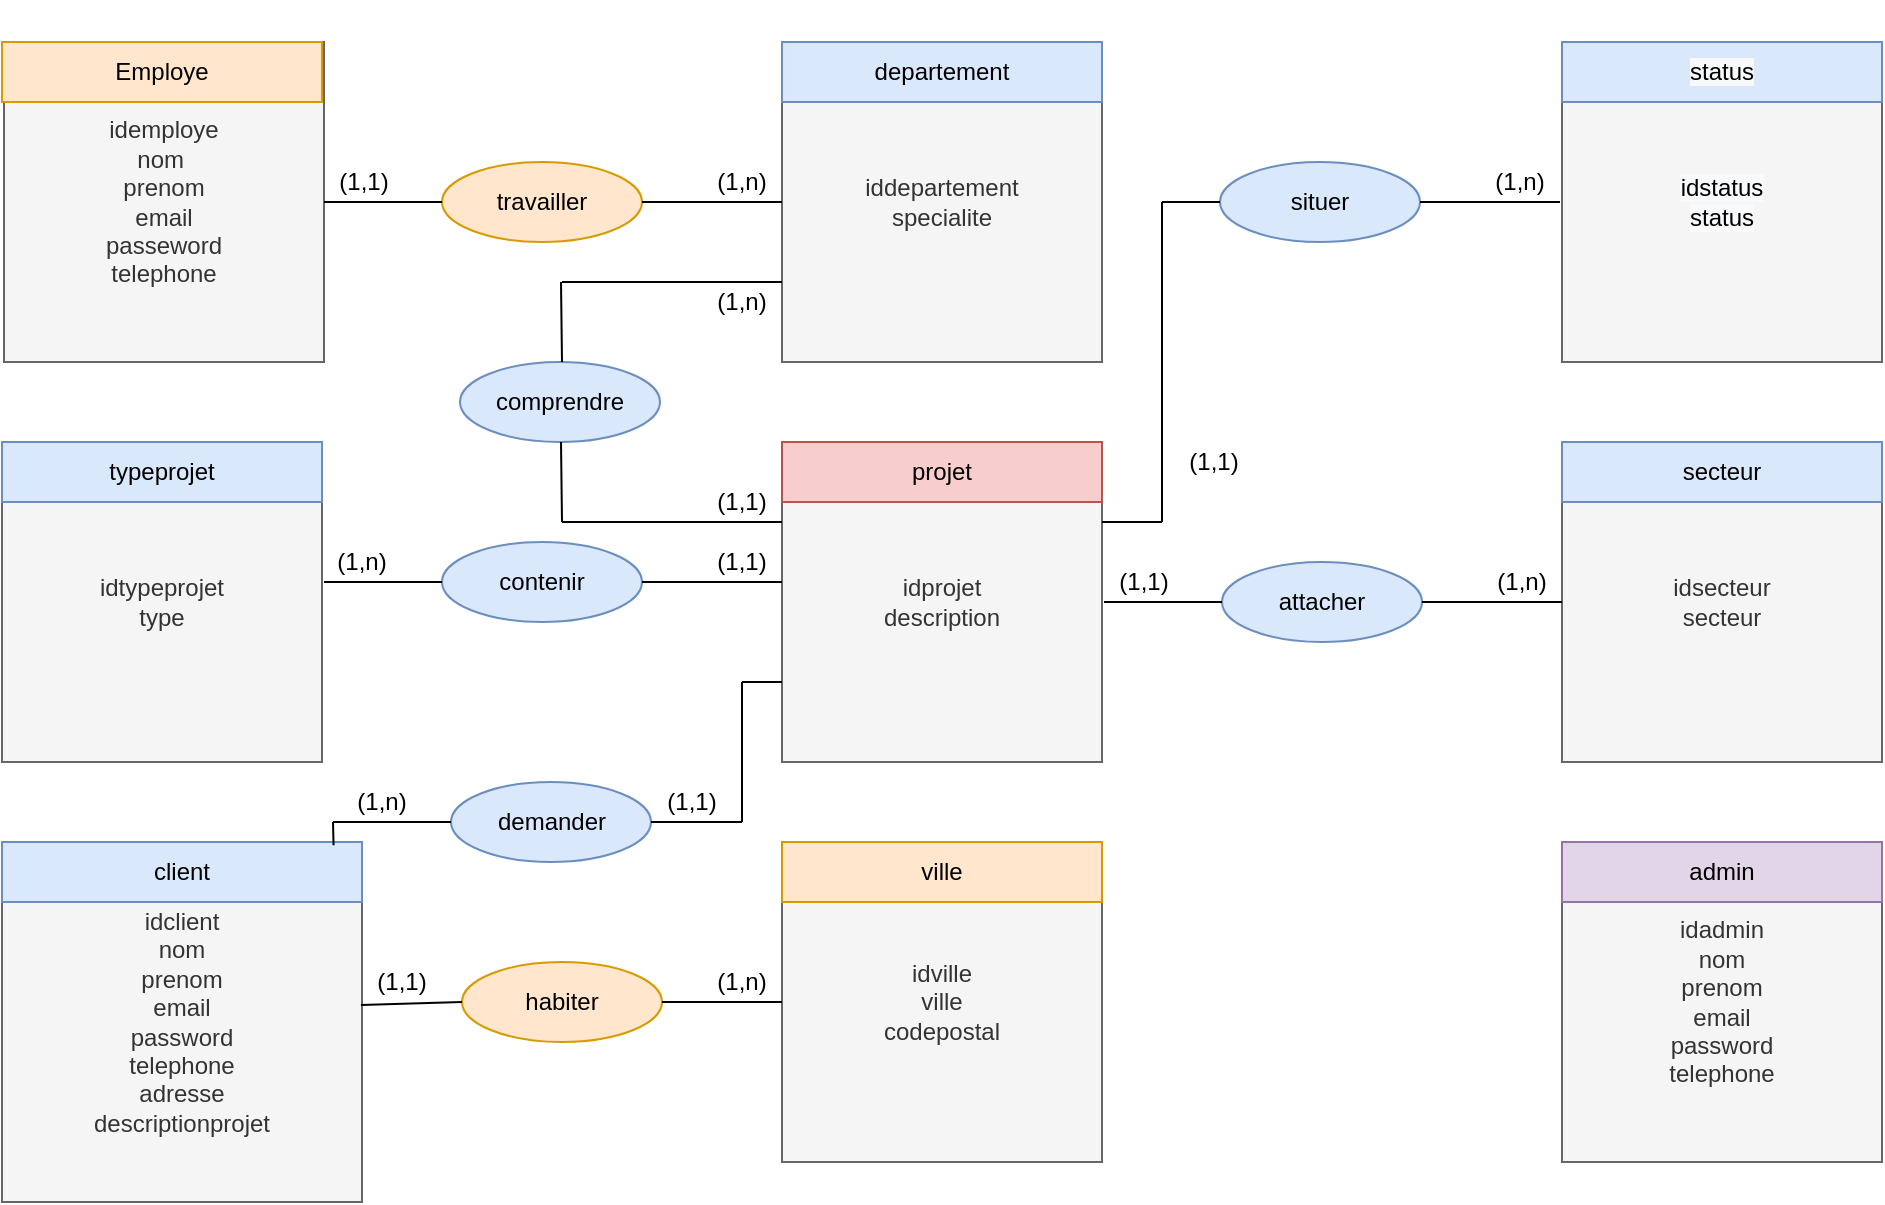 <mxfile version="14.9.6" type="device"><diagram id="pcv7nYDOFSGfK1htgi1R" name="Page-1"><mxGraphModel dx="1851" dy="1761" grid="1" gridSize="10" guides="1" tooltips="1" connect="1" arrows="1" fold="1" page="1" pageScale="1" pageWidth="827" pageHeight="1169" math="0" shadow="0"><root><mxCell id="0"/><mxCell id="1" parent="0"/><mxCell id="qFN-Qf2NXcsiCU8NGnBR-8" value="idemploye&lt;br&gt;nom&amp;nbsp;&lt;br&gt;prenom&lt;br&gt;email&lt;br&gt;passeword&lt;br&gt;telephone" style="whiteSpace=wrap;html=1;aspect=fixed;fillColor=#f5f5f5;strokeColor=#666666;fontColor=#333333;" parent="1" vertex="1"><mxGeometry x="-39" width="160" height="160" as="geometry"/></mxCell><mxCell id="qFN-Qf2NXcsiCU8NGnBR-9" value="Employe" style="rounded=0;whiteSpace=wrap;html=1;fillColor=#ffe6cc;strokeColor=#d79b00;" parent="1" vertex="1"><mxGeometry x="-40" width="160" height="30" as="geometry"/></mxCell><mxCell id="qFN-Qf2NXcsiCU8NGnBR-12" value="iddepartement&lt;br&gt;specialite" style="whiteSpace=wrap;html=1;aspect=fixed;fillColor=#f5f5f5;strokeColor=#666666;fontColor=#333333;" parent="1" vertex="1"><mxGeometry x="350" width="160" height="160" as="geometry"/></mxCell><mxCell id="qFN-Qf2NXcsiCU8NGnBR-13" value="departement" style="rounded=0;whiteSpace=wrap;html=1;fillColor=#dae8fc;strokeColor=#6c8ebf;" parent="1" vertex="1"><mxGeometry x="350" width="160" height="30" as="geometry"/></mxCell><mxCell id="qFN-Qf2NXcsiCU8NGnBR-14" value="idville&lt;br&gt;ville&lt;br&gt;codepostal" style="whiteSpace=wrap;html=1;aspect=fixed;fillColor=#f5f5f5;strokeColor=#666666;fontColor=#333333;" parent="1" vertex="1"><mxGeometry x="350" y="400" width="160" height="160" as="geometry"/></mxCell><mxCell id="qFN-Qf2NXcsiCU8NGnBR-15" value="ville" style="rounded=0;whiteSpace=wrap;html=1;fillColor=#ffe6cc;strokeColor=#d79b00;" parent="1" vertex="1"><mxGeometry x="350" y="400" width="160" height="30" as="geometry"/></mxCell><mxCell id="qFN-Qf2NXcsiCU8NGnBR-18" value="idprojet&lt;br&gt;description" style="whiteSpace=wrap;html=1;aspect=fixed;fillColor=#f5f5f5;strokeColor=#666666;fontColor=#333333;" parent="1" vertex="1"><mxGeometry x="350" y="200" width="160" height="160" as="geometry"/></mxCell><mxCell id="qFN-Qf2NXcsiCU8NGnBR-19" value="projet" style="rounded=0;whiteSpace=wrap;html=1;fillColor=#f8cecc;strokeColor=#b85450;" parent="1" vertex="1"><mxGeometry x="350" y="200" width="160" height="30" as="geometry"/></mxCell><mxCell id="qFN-Qf2NXcsiCU8NGnBR-20" value="idtypeprojet&lt;br&gt;type" style="whiteSpace=wrap;html=1;aspect=fixed;fillColor=#f5f5f5;strokeColor=#666666;fontColor=#333333;" parent="1" vertex="1"><mxGeometry x="-40" y="200" width="160" height="160" as="geometry"/></mxCell><mxCell id="qFN-Qf2NXcsiCU8NGnBR-21" value="typeprojet" style="rounded=0;whiteSpace=wrap;html=1;fillColor=#dae8fc;strokeColor=#6c8ebf;" parent="1" vertex="1"><mxGeometry x="-40" y="200" width="160" height="30" as="geometry"/></mxCell><mxCell id="qFN-Qf2NXcsiCU8NGnBR-22" value="idsecteur&lt;br&gt;secteur" style="whiteSpace=wrap;html=1;aspect=fixed;fillColor=#f5f5f5;strokeColor=#666666;fontColor=#333333;" parent="1" vertex="1"><mxGeometry x="740" y="200" width="160" height="160" as="geometry"/></mxCell><mxCell id="qFN-Qf2NXcsiCU8NGnBR-23" value="secteur" style="rounded=0;whiteSpace=wrap;html=1;fillColor=#dae8fc;strokeColor=#6c8ebf;" parent="1" vertex="1"><mxGeometry x="740" y="200" width="160" height="30" as="geometry"/></mxCell><mxCell id="qFN-Qf2NXcsiCU8NGnBR-26" value="idclient&lt;br&gt;nom&lt;br&gt;prenom&lt;br&gt;email&lt;br&gt;password&lt;br&gt;telephone&lt;br&gt;adresse&lt;br&gt;descriptionprojet&lt;br&gt;" style="whiteSpace=wrap;html=1;aspect=fixed;fillColor=#f5f5f5;strokeColor=#666666;fontColor=#333333;" parent="1" vertex="1"><mxGeometry x="-40" y="400" width="180" height="180" as="geometry"/></mxCell><mxCell id="qFN-Qf2NXcsiCU8NGnBR-27" value="client" style="rounded=0;whiteSpace=wrap;html=1;fillColor=#dae8fc;strokeColor=#6c8ebf;" parent="1" vertex="1"><mxGeometry x="-40" y="400" width="180" height="30" as="geometry"/></mxCell><mxCell id="qFN-Qf2NXcsiCU8NGnBR-29" value="&#10;&#10;&lt;span style=&quot;color: rgb(0, 0, 0); font-family: helvetica; font-size: 12px; font-style: normal; font-weight: 400; letter-spacing: normal; text-align: center; text-indent: 0px; text-transform: none; word-spacing: 0px; background-color: rgb(248, 249, 250); display: inline; float: none;&quot;&gt;idstatus&lt;/span&gt;&lt;br style=&quot;color: rgb(0, 0, 0); font-family: helvetica; font-size: 12px; font-style: normal; font-weight: 400; letter-spacing: normal; text-align: center; text-indent: 0px; text-transform: none; word-spacing: 0px; background-color: rgb(248, 249, 250);&quot;&gt;&lt;span style=&quot;color: rgb(0, 0, 0); font-family: helvetica; font-size: 12px; font-style: normal; font-weight: 400; letter-spacing: normal; text-align: center; text-indent: 0px; text-transform: none; word-spacing: 0px; background-color: rgb(248, 249, 250); display: inline; float: none;&quot;&gt;status&lt;/span&gt;&#10;&#10;" style="whiteSpace=wrap;html=1;aspect=fixed;fillColor=#f5f5f5;strokeColor=#666666;fontColor=#333333;" parent="1" vertex="1"><mxGeometry x="740" width="160" height="160" as="geometry"/></mxCell><mxCell id="qFN-Qf2NXcsiCU8NGnBR-30" value="&#10;&#10;&lt;span style=&quot;color: rgb(0, 0, 0); font-family: helvetica; font-size: 12px; font-style: normal; font-weight: 400; letter-spacing: normal; text-align: center; text-indent: 0px; text-transform: none; word-spacing: 0px; background-color: rgb(248, 249, 250); display: inline; float: none;&quot;&gt;status&lt;/span&gt;&#10;&#10;" style="rounded=0;whiteSpace=wrap;html=1;fillColor=#dae8fc;strokeColor=#6c8ebf;" parent="1" vertex="1"><mxGeometry x="740" width="160" height="30" as="geometry"/></mxCell><mxCell id="qFN-Qf2NXcsiCU8NGnBR-33" value="idadmin&lt;br&gt;nom&lt;br&gt;prenom&lt;br&gt;email&lt;br&gt;password&lt;br&gt;telephone" style="whiteSpace=wrap;html=1;aspect=fixed;fillColor=#f5f5f5;strokeColor=#666666;fontColor=#333333;" parent="1" vertex="1"><mxGeometry x="740" y="400" width="160" height="160" as="geometry"/></mxCell><mxCell id="qFN-Qf2NXcsiCU8NGnBR-34" value="admin" style="rounded=0;whiteSpace=wrap;html=1;fillColor=#e1d5e7;strokeColor=#9673a6;" parent="1" vertex="1"><mxGeometry x="740" y="400" width="160" height="30" as="geometry"/></mxCell><mxCell id="qFN-Qf2NXcsiCU8NGnBR-37" value="travailler" style="ellipse;whiteSpace=wrap;html=1;fillColor=#ffe6cc;strokeColor=#d79b00;" parent="1" vertex="1"><mxGeometry x="180" y="60" width="100" height="40" as="geometry"/></mxCell><mxCell id="qFN-Qf2NXcsiCU8NGnBR-38" value="" style="endArrow=none;html=1;entryX=1;entryY=0.5;entryDx=0;entryDy=0;exitX=0;exitY=0.5;exitDx=0;exitDy=0;" parent="1" source="qFN-Qf2NXcsiCU8NGnBR-12" target="qFN-Qf2NXcsiCU8NGnBR-37" edge="1"><mxGeometry width="50" height="50" relative="1" as="geometry"><mxPoint x="410" y="310" as="sourcePoint"/><mxPoint x="460" y="260" as="targetPoint"/></mxGeometry></mxCell><mxCell id="qFN-Qf2NXcsiCU8NGnBR-39" value="" style="endArrow=none;html=1;entryX=1;entryY=0.5;entryDx=0;entryDy=0;exitX=0;exitY=0.5;exitDx=0;exitDy=0;" parent="1" source="qFN-Qf2NXcsiCU8NGnBR-37" target="qFN-Qf2NXcsiCU8NGnBR-8" edge="1"><mxGeometry width="50" height="50" relative="1" as="geometry"><mxPoint x="360" y="90" as="sourcePoint"/><mxPoint x="280" y="90" as="targetPoint"/></mxGeometry></mxCell><mxCell id="qFN-Qf2NXcsiCU8NGnBR-40" value="(1,1)" style="text;html=1;strokeColor=none;fillColor=none;align=center;verticalAlign=middle;whiteSpace=wrap;rounded=0;" parent="1" vertex="1"><mxGeometry x="121" y="60" width="40" height="20" as="geometry"/></mxCell><mxCell id="qFN-Qf2NXcsiCU8NGnBR-41" value="(1,n)" style="text;html=1;strokeColor=none;fillColor=none;align=center;verticalAlign=middle;whiteSpace=wrap;rounded=0;" parent="1" vertex="1"><mxGeometry x="310" y="60" width="40" height="20" as="geometry"/></mxCell><mxCell id="qFN-Qf2NXcsiCU8NGnBR-44" value="situer" style="ellipse;whiteSpace=wrap;html=1;fillColor=#dae8fc;strokeColor=#6c8ebf;" parent="1" vertex="1"><mxGeometry x="569" y="60" width="100" height="40" as="geometry"/></mxCell><mxCell id="qFN-Qf2NXcsiCU8NGnBR-45" value="" style="endArrow=none;html=1;entryX=1;entryY=0.5;entryDx=0;entryDy=0;exitX=0;exitY=0.5;exitDx=0;exitDy=0;" parent="1" target="qFN-Qf2NXcsiCU8NGnBR-44" edge="1"><mxGeometry width="50" height="50" relative="1" as="geometry"><mxPoint x="739" y="80" as="sourcePoint"/><mxPoint x="849" y="260" as="targetPoint"/></mxGeometry></mxCell><mxCell id="qFN-Qf2NXcsiCU8NGnBR-46" value="" style="endArrow=none;html=1;exitX=0;exitY=0.5;exitDx=0;exitDy=0;" parent="1" source="qFN-Qf2NXcsiCU8NGnBR-44" edge="1"><mxGeometry width="50" height="50" relative="1" as="geometry"><mxPoint x="749" y="90" as="sourcePoint"/><mxPoint x="540" y="80" as="targetPoint"/></mxGeometry></mxCell><mxCell id="qFN-Qf2NXcsiCU8NGnBR-48" value="(1,n)" style="text;html=1;strokeColor=none;fillColor=none;align=center;verticalAlign=middle;whiteSpace=wrap;rounded=0;" parent="1" vertex="1"><mxGeometry x="699" y="60" width="40" height="20" as="geometry"/></mxCell><mxCell id="qFN-Qf2NXcsiCU8NGnBR-49" value="attacher" style="ellipse;whiteSpace=wrap;html=1;fillColor=#dae8fc;strokeColor=#6c8ebf;" parent="1" vertex="1"><mxGeometry x="570" y="260" width="100" height="40" as="geometry"/></mxCell><mxCell id="qFN-Qf2NXcsiCU8NGnBR-50" value="" style="endArrow=none;html=1;entryX=1;entryY=0.5;entryDx=0;entryDy=0;exitX=0;exitY=0.5;exitDx=0;exitDy=0;" parent="1" target="qFN-Qf2NXcsiCU8NGnBR-49" edge="1"><mxGeometry width="50" height="50" relative="1" as="geometry"><mxPoint x="740" y="280" as="sourcePoint"/><mxPoint x="850" y="460" as="targetPoint"/></mxGeometry></mxCell><mxCell id="qFN-Qf2NXcsiCU8NGnBR-51" value="" style="endArrow=none;html=1;entryX=1;entryY=0.5;entryDx=0;entryDy=0;exitX=0;exitY=0.5;exitDx=0;exitDy=0;" parent="1" source="qFN-Qf2NXcsiCU8NGnBR-49" edge="1"><mxGeometry width="50" height="50" relative="1" as="geometry"><mxPoint x="750" y="290" as="sourcePoint"/><mxPoint x="511" y="280" as="targetPoint"/></mxGeometry></mxCell><mxCell id="qFN-Qf2NXcsiCU8NGnBR-52" value="(1,1)" style="text;html=1;strokeColor=none;fillColor=none;align=center;verticalAlign=middle;whiteSpace=wrap;rounded=0;" parent="1" vertex="1"><mxGeometry x="511" y="260" width="40" height="20" as="geometry"/></mxCell><mxCell id="qFN-Qf2NXcsiCU8NGnBR-53" value="(1,n)" style="text;html=1;strokeColor=none;fillColor=none;align=center;verticalAlign=middle;whiteSpace=wrap;rounded=0;" parent="1" vertex="1"><mxGeometry x="700" y="260" width="40" height="20" as="geometry"/></mxCell><mxCell id="qFN-Qf2NXcsiCU8NGnBR-54" value="contenir" style="ellipse;whiteSpace=wrap;html=1;fillColor=#dae8fc;strokeColor=#6c8ebf;" parent="1" vertex="1"><mxGeometry x="180" y="250" width="100" height="40" as="geometry"/></mxCell><mxCell id="qFN-Qf2NXcsiCU8NGnBR-55" value="" style="endArrow=none;html=1;entryX=1;entryY=0.5;entryDx=0;entryDy=0;exitX=0;exitY=0.5;exitDx=0;exitDy=0;" parent="1" target="qFN-Qf2NXcsiCU8NGnBR-54" edge="1"><mxGeometry width="50" height="50" relative="1" as="geometry"><mxPoint x="350" y="270" as="sourcePoint"/><mxPoint x="460" y="450" as="targetPoint"/></mxGeometry></mxCell><mxCell id="qFN-Qf2NXcsiCU8NGnBR-56" value="" style="endArrow=none;html=1;entryX=1;entryY=0.5;entryDx=0;entryDy=0;exitX=0;exitY=0.5;exitDx=0;exitDy=0;" parent="1" source="qFN-Qf2NXcsiCU8NGnBR-54" edge="1"><mxGeometry width="50" height="50" relative="1" as="geometry"><mxPoint x="360" y="280" as="sourcePoint"/><mxPoint x="121" y="270" as="targetPoint"/></mxGeometry></mxCell><mxCell id="qFN-Qf2NXcsiCU8NGnBR-57" value="(1,1)" style="text;html=1;strokeColor=none;fillColor=none;align=center;verticalAlign=middle;whiteSpace=wrap;rounded=0;" parent="1" vertex="1"><mxGeometry x="310" y="250" width="40" height="20" as="geometry"/></mxCell><mxCell id="qFN-Qf2NXcsiCU8NGnBR-58" value="(1,n)" style="text;html=1;strokeColor=none;fillColor=none;align=center;verticalAlign=middle;whiteSpace=wrap;rounded=0;" parent="1" vertex="1"><mxGeometry x="120" y="250" width="40" height="20" as="geometry"/></mxCell><mxCell id="qFN-Qf2NXcsiCU8NGnBR-59" value="habiter" style="ellipse;whiteSpace=wrap;html=1;fillColor=#ffe6cc;strokeColor=#d79b00;" parent="1" vertex="1"><mxGeometry x="190" y="460" width="100" height="40" as="geometry"/></mxCell><mxCell id="qFN-Qf2NXcsiCU8NGnBR-60" value="" style="endArrow=none;html=1;entryX=1;entryY=0.5;entryDx=0;entryDy=0;exitX=1;exitY=1;exitDx=0;exitDy=0;" parent="1" source="qFN-Qf2NXcsiCU8NGnBR-63" target="qFN-Qf2NXcsiCU8NGnBR-59" edge="1"><mxGeometry width="50" height="50" relative="1" as="geometry"><mxPoint x="360" y="480" as="sourcePoint"/><mxPoint x="470" y="660" as="targetPoint"/></mxGeometry></mxCell><mxCell id="qFN-Qf2NXcsiCU8NGnBR-61" value="" style="endArrow=none;html=1;entryX=0.997;entryY=0.453;entryDx=0;entryDy=0;exitX=0;exitY=0.5;exitDx=0;exitDy=0;entryPerimeter=0;" parent="1" source="qFN-Qf2NXcsiCU8NGnBR-59" target="qFN-Qf2NXcsiCU8NGnBR-26" edge="1"><mxGeometry width="50" height="50" relative="1" as="geometry"><mxPoint x="370" y="490" as="sourcePoint"/><mxPoint x="131" y="480" as="targetPoint"/></mxGeometry></mxCell><mxCell id="qFN-Qf2NXcsiCU8NGnBR-62" value="(1,1)" style="text;html=1;strokeColor=none;fillColor=none;align=center;verticalAlign=middle;whiteSpace=wrap;rounded=0;" parent="1" vertex="1"><mxGeometry x="140" y="460" width="40" height="20" as="geometry"/></mxCell><mxCell id="qFN-Qf2NXcsiCU8NGnBR-63" value="(1,n)" style="text;html=1;strokeColor=none;fillColor=none;align=center;verticalAlign=middle;whiteSpace=wrap;rounded=0;" parent="1" vertex="1"><mxGeometry x="310" y="460" width="40" height="20" as="geometry"/></mxCell><mxCell id="qFN-Qf2NXcsiCU8NGnBR-64" value="comprendre" style="ellipse;whiteSpace=wrap;html=1;fillColor=#dae8fc;strokeColor=#6c8ebf;" parent="1" vertex="1"><mxGeometry x="189" y="160" width="100" height="40" as="geometry"/></mxCell><mxCell id="qFN-Qf2NXcsiCU8NGnBR-67" value="(1,1)" style="text;html=1;strokeColor=none;fillColor=none;align=center;verticalAlign=middle;whiteSpace=wrap;rounded=0;" parent="1" vertex="1"><mxGeometry x="310" y="220" width="40" height="20" as="geometry"/></mxCell><mxCell id="qFN-Qf2NXcsiCU8NGnBR-69" value="demander" style="ellipse;whiteSpace=wrap;html=1;fillColor=#dae8fc;strokeColor=#6c8ebf;" parent="1" vertex="1"><mxGeometry x="184.5" y="370" width="100" height="40" as="geometry"/></mxCell><mxCell id="qFN-Qf2NXcsiCU8NGnBR-70" value="" style="endArrow=none;html=1;entryX=1;entryY=0.5;entryDx=0;entryDy=0;" parent="1" target="qFN-Qf2NXcsiCU8NGnBR-69" edge="1"><mxGeometry width="50" height="50" relative="1" as="geometry"><mxPoint x="330" y="390" as="sourcePoint"/><mxPoint x="464.5" y="570" as="targetPoint"/></mxGeometry></mxCell><mxCell id="qFN-Qf2NXcsiCU8NGnBR-71" value="" style="endArrow=none;html=1;entryX=1;entryY=0.5;entryDx=0;entryDy=0;exitX=0;exitY=0.5;exitDx=0;exitDy=0;" parent="1" source="qFN-Qf2NXcsiCU8NGnBR-69" edge="1"><mxGeometry width="50" height="50" relative="1" as="geometry"><mxPoint x="364.5" y="400" as="sourcePoint"/><mxPoint x="125.5" y="390" as="targetPoint"/></mxGeometry></mxCell><mxCell id="qFN-Qf2NXcsiCU8NGnBR-72" value="(1,1)" style="text;html=1;strokeColor=none;fillColor=none;align=center;verticalAlign=middle;whiteSpace=wrap;rounded=0;" parent="1" vertex="1"><mxGeometry x="284.5" y="370" width="40" height="20" as="geometry"/></mxCell><mxCell id="qFN-Qf2NXcsiCU8NGnBR-74" value="" style="endArrow=none;html=1;" parent="1" edge="1"><mxGeometry width="50" height="50" relative="1" as="geometry"><mxPoint x="540" y="80" as="sourcePoint"/><mxPoint x="540" y="240" as="targetPoint"/></mxGeometry></mxCell><mxCell id="qFN-Qf2NXcsiCU8NGnBR-75" value="" style="endArrow=none;html=1;entryX=1;entryY=0.25;entryDx=0;entryDy=0;" parent="1" target="qFN-Qf2NXcsiCU8NGnBR-18" edge="1"><mxGeometry width="50" height="50" relative="1" as="geometry"><mxPoint x="540" y="240" as="sourcePoint"/><mxPoint x="550" y="250" as="targetPoint"/></mxGeometry></mxCell><mxCell id="qFN-Qf2NXcsiCU8NGnBR-76" value="(1,1)" style="text;html=1;strokeColor=none;fillColor=none;align=center;verticalAlign=middle;whiteSpace=wrap;rounded=0;" parent="1" vertex="1"><mxGeometry x="545.5" y="200" width="40" height="20" as="geometry"/></mxCell><mxCell id="qFN-Qf2NXcsiCU8NGnBR-77" value="" style="endArrow=none;html=1;" parent="1" edge="1"><mxGeometry width="50" height="50" relative="1" as="geometry"><mxPoint x="330" y="320" as="sourcePoint"/><mxPoint x="330" y="390" as="targetPoint"/><Array as="points"/></mxGeometry></mxCell><mxCell id="qFN-Qf2NXcsiCU8NGnBR-78" value="(1,n)" style="text;html=1;strokeColor=none;fillColor=none;align=center;verticalAlign=middle;whiteSpace=wrap;rounded=0;" parent="1" vertex="1"><mxGeometry x="130" y="370" width="40" height="20" as="geometry"/></mxCell><mxCell id="qFN-Qf2NXcsiCU8NGnBR-79" value="" style="endArrow=none;html=1;exitX=0;exitY=0.75;exitDx=0;exitDy=0;" parent="1" source="qFN-Qf2NXcsiCU8NGnBR-18" edge="1"><mxGeometry width="50" height="50" relative="1" as="geometry"><mxPoint x="335" y="330" as="sourcePoint"/><mxPoint x="330" y="320" as="targetPoint"/><Array as="points"/></mxGeometry></mxCell><mxCell id="qFN-Qf2NXcsiCU8NGnBR-80" value="" style="endArrow=none;html=1;entryX=0.921;entryY=0.053;entryDx=0;entryDy=0;exitX=0;exitY=0.5;exitDx=0;exitDy=0;entryPerimeter=0;" parent="1" target="qFN-Qf2NXcsiCU8NGnBR-27" edge="1"><mxGeometry width="50" height="50" relative="1" as="geometry"><mxPoint x="125.5" y="390" as="sourcePoint"/><mxPoint x="66.5" y="390" as="targetPoint"/></mxGeometry></mxCell><mxCell id="qFN-Qf2NXcsiCU8NGnBR-84" value="(1,n)" style="text;html=1;strokeColor=none;fillColor=none;align=center;verticalAlign=middle;whiteSpace=wrap;rounded=0;" parent="1" vertex="1"><mxGeometry x="310" y="120" width="40" height="20" as="geometry"/></mxCell><mxCell id="qFN-Qf2NXcsiCU8NGnBR-85" value="" style="endArrow=none;html=1;" parent="1" edge="1"><mxGeometry width="50" height="50" relative="1" as="geometry"><mxPoint x="239.5" y="120" as="sourcePoint"/><mxPoint x="240" y="160" as="targetPoint"/></mxGeometry></mxCell><mxCell id="qFN-Qf2NXcsiCU8NGnBR-86" value="" style="endArrow=none;html=1;exitX=0;exitY=0.75;exitDx=0;exitDy=0;" parent="1" source="qFN-Qf2NXcsiCU8NGnBR-12" edge="1"><mxGeometry width="50" height="50" relative="1" as="geometry"><mxPoint x="340" y="130" as="sourcePoint"/><mxPoint x="240" y="120" as="targetPoint"/></mxGeometry></mxCell><mxCell id="qFN-Qf2NXcsiCU8NGnBR-87" value="" style="endArrow=none;html=1;" parent="1" edge="1"><mxGeometry width="50" height="50" relative="1" as="geometry"><mxPoint x="239.5" y="200" as="sourcePoint"/><mxPoint x="240" y="240" as="targetPoint"/></mxGeometry></mxCell><mxCell id="qFN-Qf2NXcsiCU8NGnBR-88" value="" style="endArrow=none;html=1;" parent="1" edge="1"><mxGeometry width="50" height="50" relative="1" as="geometry"><mxPoint x="350" y="240" as="sourcePoint"/><mxPoint x="240" y="240" as="targetPoint"/></mxGeometry></mxCell></root></mxGraphModel></diagram></mxfile>